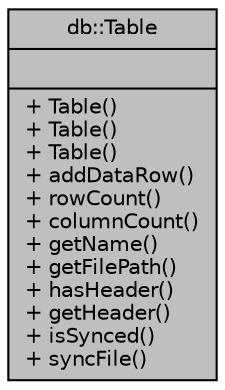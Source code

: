 digraph "db::Table"
{
 // LATEX_PDF_SIZE
  edge [fontname="Helvetica",fontsize="10",labelfontname="Helvetica",labelfontsize="10"];
  node [fontname="Helvetica",fontsize="10",shape=record];
  Node1 [label="{db::Table\n||+ Table()\l+ Table()\l+ Table()\l+ addDataRow()\l+ rowCount()\l+ columnCount()\l+ getName()\l+ getFilePath()\l+ hasHeader()\l+ getHeader()\l+ isSynced()\l+ syncFile()\l}",height=0.2,width=0.4,color="black", fillcolor="grey75", style="filled", fontcolor="black",tooltip=" "];
}
